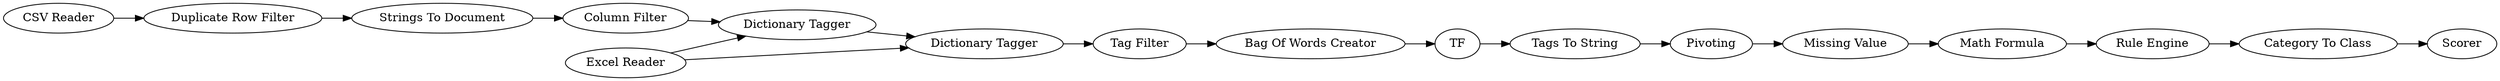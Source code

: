 digraph {
	275 [label="Category To Class"]
	304 [label="Tag Filter"]
	308 [label="Strings To Document"]
	309 [label="Rule Engine"]
	332 [label="Duplicate Row Filter"]
	334 [label="Dictionary Tagger"]
	335 [label="Dictionary Tagger"]
	878 [label=Scorer]
	879 [label="CSV Reader"]
	880 [label="Math Formula"]
	881 [label="Excel Reader"]
	882 [label="Column Filter"]
	297 [label="Tags To String"]
	302 [label=Pivoting]
	303 [label=TF]
	305 [label="Bag Of Words Creator"]
	313 [label="Missing Value"]
	297 -> 302
	302 -> 313
	303 -> 297
	305 -> 303
	275 -> 878
	304 -> 305
	308 -> 882
	309 -> 275
	332 -> 308
	334 -> 335
	335 -> 304
	879 -> 332
	880 -> 309
	881 -> 335
	881 -> 334
	882 -> 334
	313 -> 880
	rankdir=LR
}
